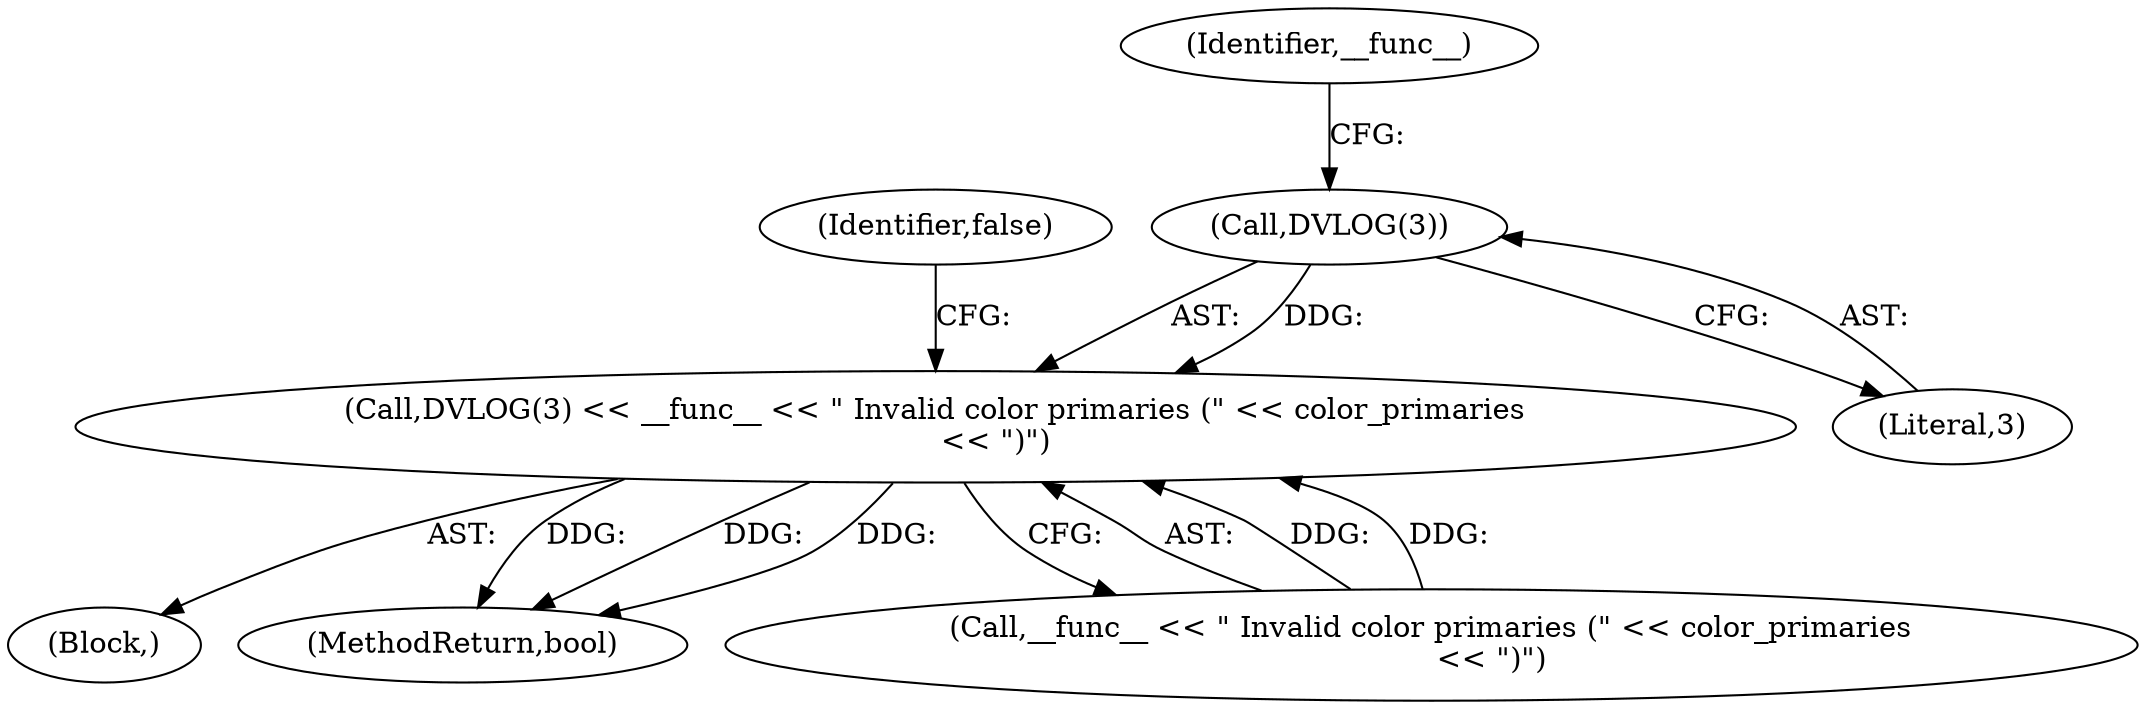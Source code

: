 digraph "1_Chrome_2fb4f2c9c461551d43fdfa28ef4c960da81a47dd_6@del" {
"1000364" [label="(Call,DVLOG(3))"];
"1000363" [label="(Call,DVLOG(3) << __func__ << \" Invalid color primaries (\" << color_primaries\n             << \")\")"];
"1000367" [label="(Identifier,__func__)"];
"1000374" [label="(Identifier,false)"];
"1000365" [label="(Literal,3)"];
"1000363" [label="(Call,DVLOG(3) << __func__ << \" Invalid color primaries (\" << color_primaries\n             << \")\")"];
"1000362" [label="(Block,)"];
"1000500" [label="(MethodReturn,bool)"];
"1000364" [label="(Call,DVLOG(3))"];
"1000366" [label="(Call,__func__ << \" Invalid color primaries (\" << color_primaries\n             << \")\")"];
"1000364" -> "1000363"  [label="AST: "];
"1000364" -> "1000365"  [label="CFG: "];
"1000365" -> "1000364"  [label="AST: "];
"1000367" -> "1000364"  [label="CFG: "];
"1000364" -> "1000363"  [label="DDG: "];
"1000363" -> "1000362"  [label="AST: "];
"1000363" -> "1000366"  [label="CFG: "];
"1000366" -> "1000363"  [label="AST: "];
"1000374" -> "1000363"  [label="CFG: "];
"1000363" -> "1000500"  [label="DDG: "];
"1000363" -> "1000500"  [label="DDG: "];
"1000363" -> "1000500"  [label="DDG: "];
"1000366" -> "1000363"  [label="DDG: "];
"1000366" -> "1000363"  [label="DDG: "];
}
